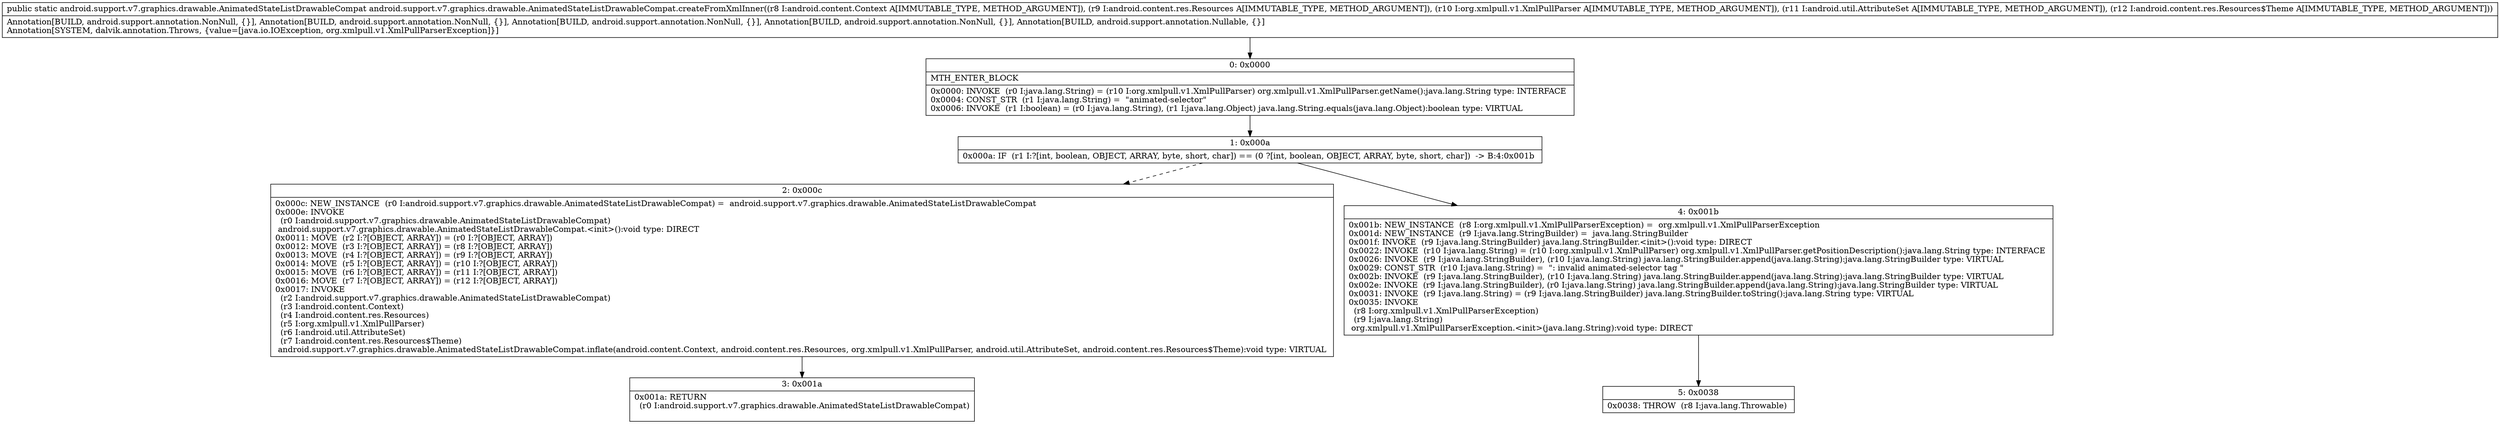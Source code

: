 digraph "CFG forandroid.support.v7.graphics.drawable.AnimatedStateListDrawableCompat.createFromXmlInner(Landroid\/content\/Context;Landroid\/content\/res\/Resources;Lorg\/xmlpull\/v1\/XmlPullParser;Landroid\/util\/AttributeSet;Landroid\/content\/res\/Resources$Theme;)Landroid\/support\/v7\/graphics\/drawable\/AnimatedStateListDrawableCompat;" {
Node_0 [shape=record,label="{0\:\ 0x0000|MTH_ENTER_BLOCK\l|0x0000: INVOKE  (r0 I:java.lang.String) = (r10 I:org.xmlpull.v1.XmlPullParser) org.xmlpull.v1.XmlPullParser.getName():java.lang.String type: INTERFACE \l0x0004: CONST_STR  (r1 I:java.lang.String) =  \"animated\-selector\" \l0x0006: INVOKE  (r1 I:boolean) = (r0 I:java.lang.String), (r1 I:java.lang.Object) java.lang.String.equals(java.lang.Object):boolean type: VIRTUAL \l}"];
Node_1 [shape=record,label="{1\:\ 0x000a|0x000a: IF  (r1 I:?[int, boolean, OBJECT, ARRAY, byte, short, char]) == (0 ?[int, boolean, OBJECT, ARRAY, byte, short, char])  \-\> B:4:0x001b \l}"];
Node_2 [shape=record,label="{2\:\ 0x000c|0x000c: NEW_INSTANCE  (r0 I:android.support.v7.graphics.drawable.AnimatedStateListDrawableCompat) =  android.support.v7.graphics.drawable.AnimatedStateListDrawableCompat \l0x000e: INVOKE  \l  (r0 I:android.support.v7.graphics.drawable.AnimatedStateListDrawableCompat)\l android.support.v7.graphics.drawable.AnimatedStateListDrawableCompat.\<init\>():void type: DIRECT \l0x0011: MOVE  (r2 I:?[OBJECT, ARRAY]) = (r0 I:?[OBJECT, ARRAY]) \l0x0012: MOVE  (r3 I:?[OBJECT, ARRAY]) = (r8 I:?[OBJECT, ARRAY]) \l0x0013: MOVE  (r4 I:?[OBJECT, ARRAY]) = (r9 I:?[OBJECT, ARRAY]) \l0x0014: MOVE  (r5 I:?[OBJECT, ARRAY]) = (r10 I:?[OBJECT, ARRAY]) \l0x0015: MOVE  (r6 I:?[OBJECT, ARRAY]) = (r11 I:?[OBJECT, ARRAY]) \l0x0016: MOVE  (r7 I:?[OBJECT, ARRAY]) = (r12 I:?[OBJECT, ARRAY]) \l0x0017: INVOKE  \l  (r2 I:android.support.v7.graphics.drawable.AnimatedStateListDrawableCompat)\l  (r3 I:android.content.Context)\l  (r4 I:android.content.res.Resources)\l  (r5 I:org.xmlpull.v1.XmlPullParser)\l  (r6 I:android.util.AttributeSet)\l  (r7 I:android.content.res.Resources$Theme)\l android.support.v7.graphics.drawable.AnimatedStateListDrawableCompat.inflate(android.content.Context, android.content.res.Resources, org.xmlpull.v1.XmlPullParser, android.util.AttributeSet, android.content.res.Resources$Theme):void type: VIRTUAL \l}"];
Node_3 [shape=record,label="{3\:\ 0x001a|0x001a: RETURN  \l  (r0 I:android.support.v7.graphics.drawable.AnimatedStateListDrawableCompat)\l \l}"];
Node_4 [shape=record,label="{4\:\ 0x001b|0x001b: NEW_INSTANCE  (r8 I:org.xmlpull.v1.XmlPullParserException) =  org.xmlpull.v1.XmlPullParserException \l0x001d: NEW_INSTANCE  (r9 I:java.lang.StringBuilder) =  java.lang.StringBuilder \l0x001f: INVOKE  (r9 I:java.lang.StringBuilder) java.lang.StringBuilder.\<init\>():void type: DIRECT \l0x0022: INVOKE  (r10 I:java.lang.String) = (r10 I:org.xmlpull.v1.XmlPullParser) org.xmlpull.v1.XmlPullParser.getPositionDescription():java.lang.String type: INTERFACE \l0x0026: INVOKE  (r9 I:java.lang.StringBuilder), (r10 I:java.lang.String) java.lang.StringBuilder.append(java.lang.String):java.lang.StringBuilder type: VIRTUAL \l0x0029: CONST_STR  (r10 I:java.lang.String) =  \": invalid animated\-selector tag \" \l0x002b: INVOKE  (r9 I:java.lang.StringBuilder), (r10 I:java.lang.String) java.lang.StringBuilder.append(java.lang.String):java.lang.StringBuilder type: VIRTUAL \l0x002e: INVOKE  (r9 I:java.lang.StringBuilder), (r0 I:java.lang.String) java.lang.StringBuilder.append(java.lang.String):java.lang.StringBuilder type: VIRTUAL \l0x0031: INVOKE  (r9 I:java.lang.String) = (r9 I:java.lang.StringBuilder) java.lang.StringBuilder.toString():java.lang.String type: VIRTUAL \l0x0035: INVOKE  \l  (r8 I:org.xmlpull.v1.XmlPullParserException)\l  (r9 I:java.lang.String)\l org.xmlpull.v1.XmlPullParserException.\<init\>(java.lang.String):void type: DIRECT \l}"];
Node_5 [shape=record,label="{5\:\ 0x0038|0x0038: THROW  (r8 I:java.lang.Throwable) \l}"];
MethodNode[shape=record,label="{public static android.support.v7.graphics.drawable.AnimatedStateListDrawableCompat android.support.v7.graphics.drawable.AnimatedStateListDrawableCompat.createFromXmlInner((r8 I:android.content.Context A[IMMUTABLE_TYPE, METHOD_ARGUMENT]), (r9 I:android.content.res.Resources A[IMMUTABLE_TYPE, METHOD_ARGUMENT]), (r10 I:org.xmlpull.v1.XmlPullParser A[IMMUTABLE_TYPE, METHOD_ARGUMENT]), (r11 I:android.util.AttributeSet A[IMMUTABLE_TYPE, METHOD_ARGUMENT]), (r12 I:android.content.res.Resources$Theme A[IMMUTABLE_TYPE, METHOD_ARGUMENT]))  | Annotation[BUILD, android.support.annotation.NonNull, \{\}], Annotation[BUILD, android.support.annotation.NonNull, \{\}], Annotation[BUILD, android.support.annotation.NonNull, \{\}], Annotation[BUILD, android.support.annotation.NonNull, \{\}], Annotation[BUILD, android.support.annotation.Nullable, \{\}]\lAnnotation[SYSTEM, dalvik.annotation.Throws, \{value=[java.io.IOException, org.xmlpull.v1.XmlPullParserException]\}]\l}"];
MethodNode -> Node_0;
Node_0 -> Node_1;
Node_1 -> Node_2[style=dashed];
Node_1 -> Node_4;
Node_2 -> Node_3;
Node_4 -> Node_5;
}

